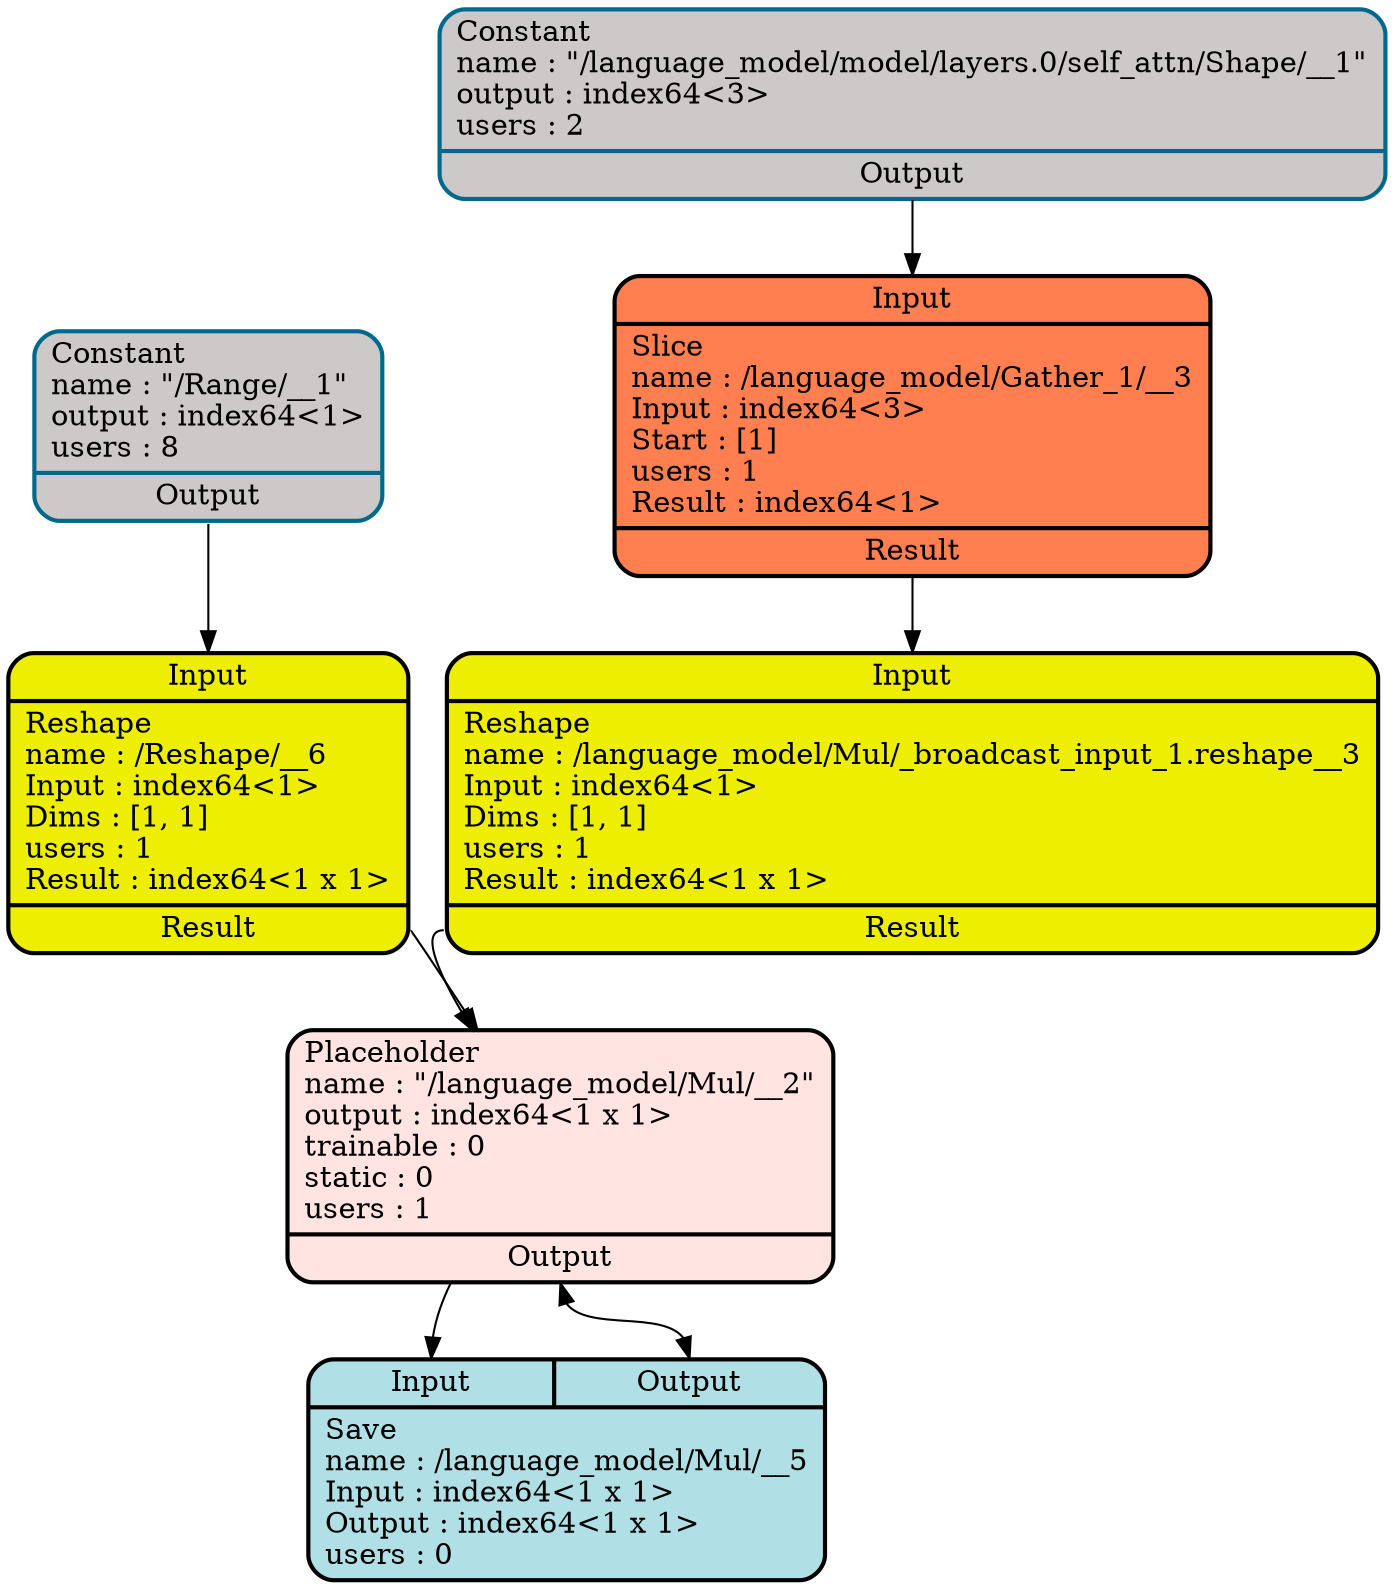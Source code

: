 digraph DAG {
	rankdir=TB;
"/language_model/Mul/__5" [
	label = "{{<Input>Input|<Output>Output}|{Save\lname : /language_model/Mul/__5\lInput : index64\<1 x 1\>\lOutput : index64\<1 x 1\>\lusers : 0\l}}"
	shape = "record"
	style="filled,rounded"
	fillcolor=PowderBlue
penwidth = 2];

"/language_model/Mul/__2" [
	label = "{{<LHS>LHS|<RHS>RHS}|{Mul\lname : /language_model/Mul/__2\lLHS : index64\<1 x 1\>\lRHS : index64\<1 x 1\>\lusers : 1\lResult : index64\<1 x 1\>\l}|{<Result>Result}}"
	shape = "record"
	style="filled,rounded"
	fillcolor=PeachPuff1
penwidth = 2];

"/Reshape/__6" [
	label = "{{<Input>Input}|{Reshape\lname : /Reshape/__6\lInput : index64\<1\>\lDims : [1, 1]\lusers : 1\lResult : index64\<1 x 1\>\l}|{<Result>Result}}"
	shape = "record"
	style="filled,rounded"
	fillcolor=Yellow2
penwidth = 2];

"/Range/__1" [
	label = "{{Constant\lname : \"/Range/__1\"\loutput : index64\<1\>\lusers : 8\l}|{<Output>Output}}"
	shape = "record"
	style="filled,rounded"
	fillcolor=Snow3 color=DeepSkyBlue4
penwidth = 2];

"/language_model/Mul/__3" [
	label = "{{<Input>Input}|{Reshape\lname : /language_model/Mul/_broadcast_input_1.reshape__3\lInput : index64\<1\>\lDims : [1, 1]\lusers : 1\lResult : index64\<1 x 1\>\l}|{<Result>Result}}"
	shape = "record"
	style="filled,rounded"
	fillcolor=Yellow2
penwidth = 2];

"/language_model/Gather_1/__3" [
	label = "{{<Input>Input}|{Slice\lname : /language_model/Gather_1/__3\lInput : index64\<3\>\lStart : [1]\lusers : 1\lResult : index64\<1\>\l}|{<Result>Result}}"
	shape = "record"
	style="filled,rounded"
	fillcolor=Coral
penwidth = 2];

"/language_model/model/layers.0/self_attn/Shape/__1" [
	label = "{{Constant\lname : \"/language_model/model/layers.0/self_attn/Shape/__1\"\loutput : index64\<3\>\lusers : 2\l}|{<Output>Output}}"
	shape = "record"
	style="filled,rounded"
	fillcolor=Snow3 color=DeepSkyBlue4
penwidth = 2];

"/language_model/Mul/__2" [
	label = "{{Placeholder\lname : \"/language_model/Mul/__2\"\loutput : index64\<1 x 1\>\ltrainable : 0\lstatic : 0\lusers : 1\l}|{<Output>Output}}"
	shape = "record"
	style="filled,rounded"
	fillcolor=MistyRose1
penwidth = 2];

"/language_model/Mul/__2" :"Output"  -> "/language_model/Mul/__5" :"Output"  [dir="both"];
"/language_model/model/layers.0/self_attn/Shape/__1" :"Output"  -> "/language_model/Gather_1/__3" :"Input" ;
"/language_model/Gather_1/__3" :"Result"  -> "/language_model/Mul/__3" :"Input" ;
"/language_model/Mul/__3" :"Result"  -> "/language_model/Mul/__2" :"RHS" ;
"/Range/__1" :"Output"  -> "/Reshape/__6" :"Input" ;
"/Reshape/__6" :"Result"  -> "/language_model/Mul/__2" :"LHS" ;
"/language_model/Mul/__2" :"Result"  -> "/language_model/Mul/__5" :"Input" ;
}